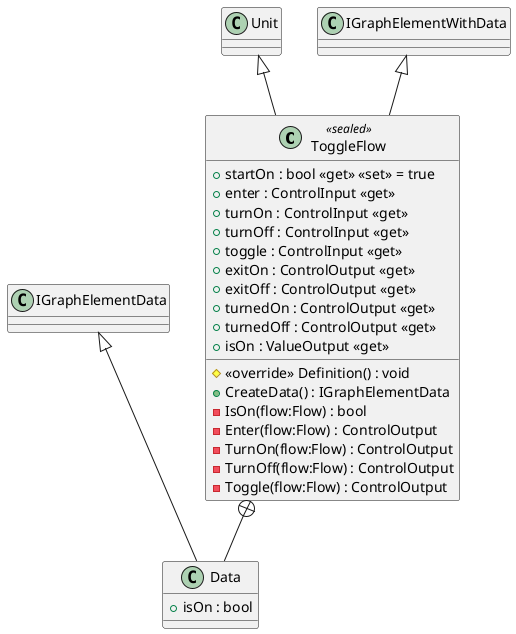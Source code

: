 @startuml
class ToggleFlow <<sealed>> {
    + startOn : bool <<get>> <<set>> = true
    + enter : ControlInput <<get>>
    + turnOn : ControlInput <<get>>
    + turnOff : ControlInput <<get>>
    + toggle : ControlInput <<get>>
    + exitOn : ControlOutput <<get>>
    + exitOff : ControlOutput <<get>>
    + turnedOn : ControlOutput <<get>>
    + turnedOff : ControlOutput <<get>>
    + isOn : ValueOutput <<get>>
    # <<override>> Definition() : void
    + CreateData() : IGraphElementData
    - IsOn(flow:Flow) : bool
    - Enter(flow:Flow) : ControlOutput
    - TurnOn(flow:Flow) : ControlOutput
    - TurnOff(flow:Flow) : ControlOutput
    - Toggle(flow:Flow) : ControlOutput
}
class Data {
    + isOn : bool
}
Unit <|-- ToggleFlow
IGraphElementWithData <|-- ToggleFlow
ToggleFlow +-- Data
IGraphElementData <|-- Data
@enduml
